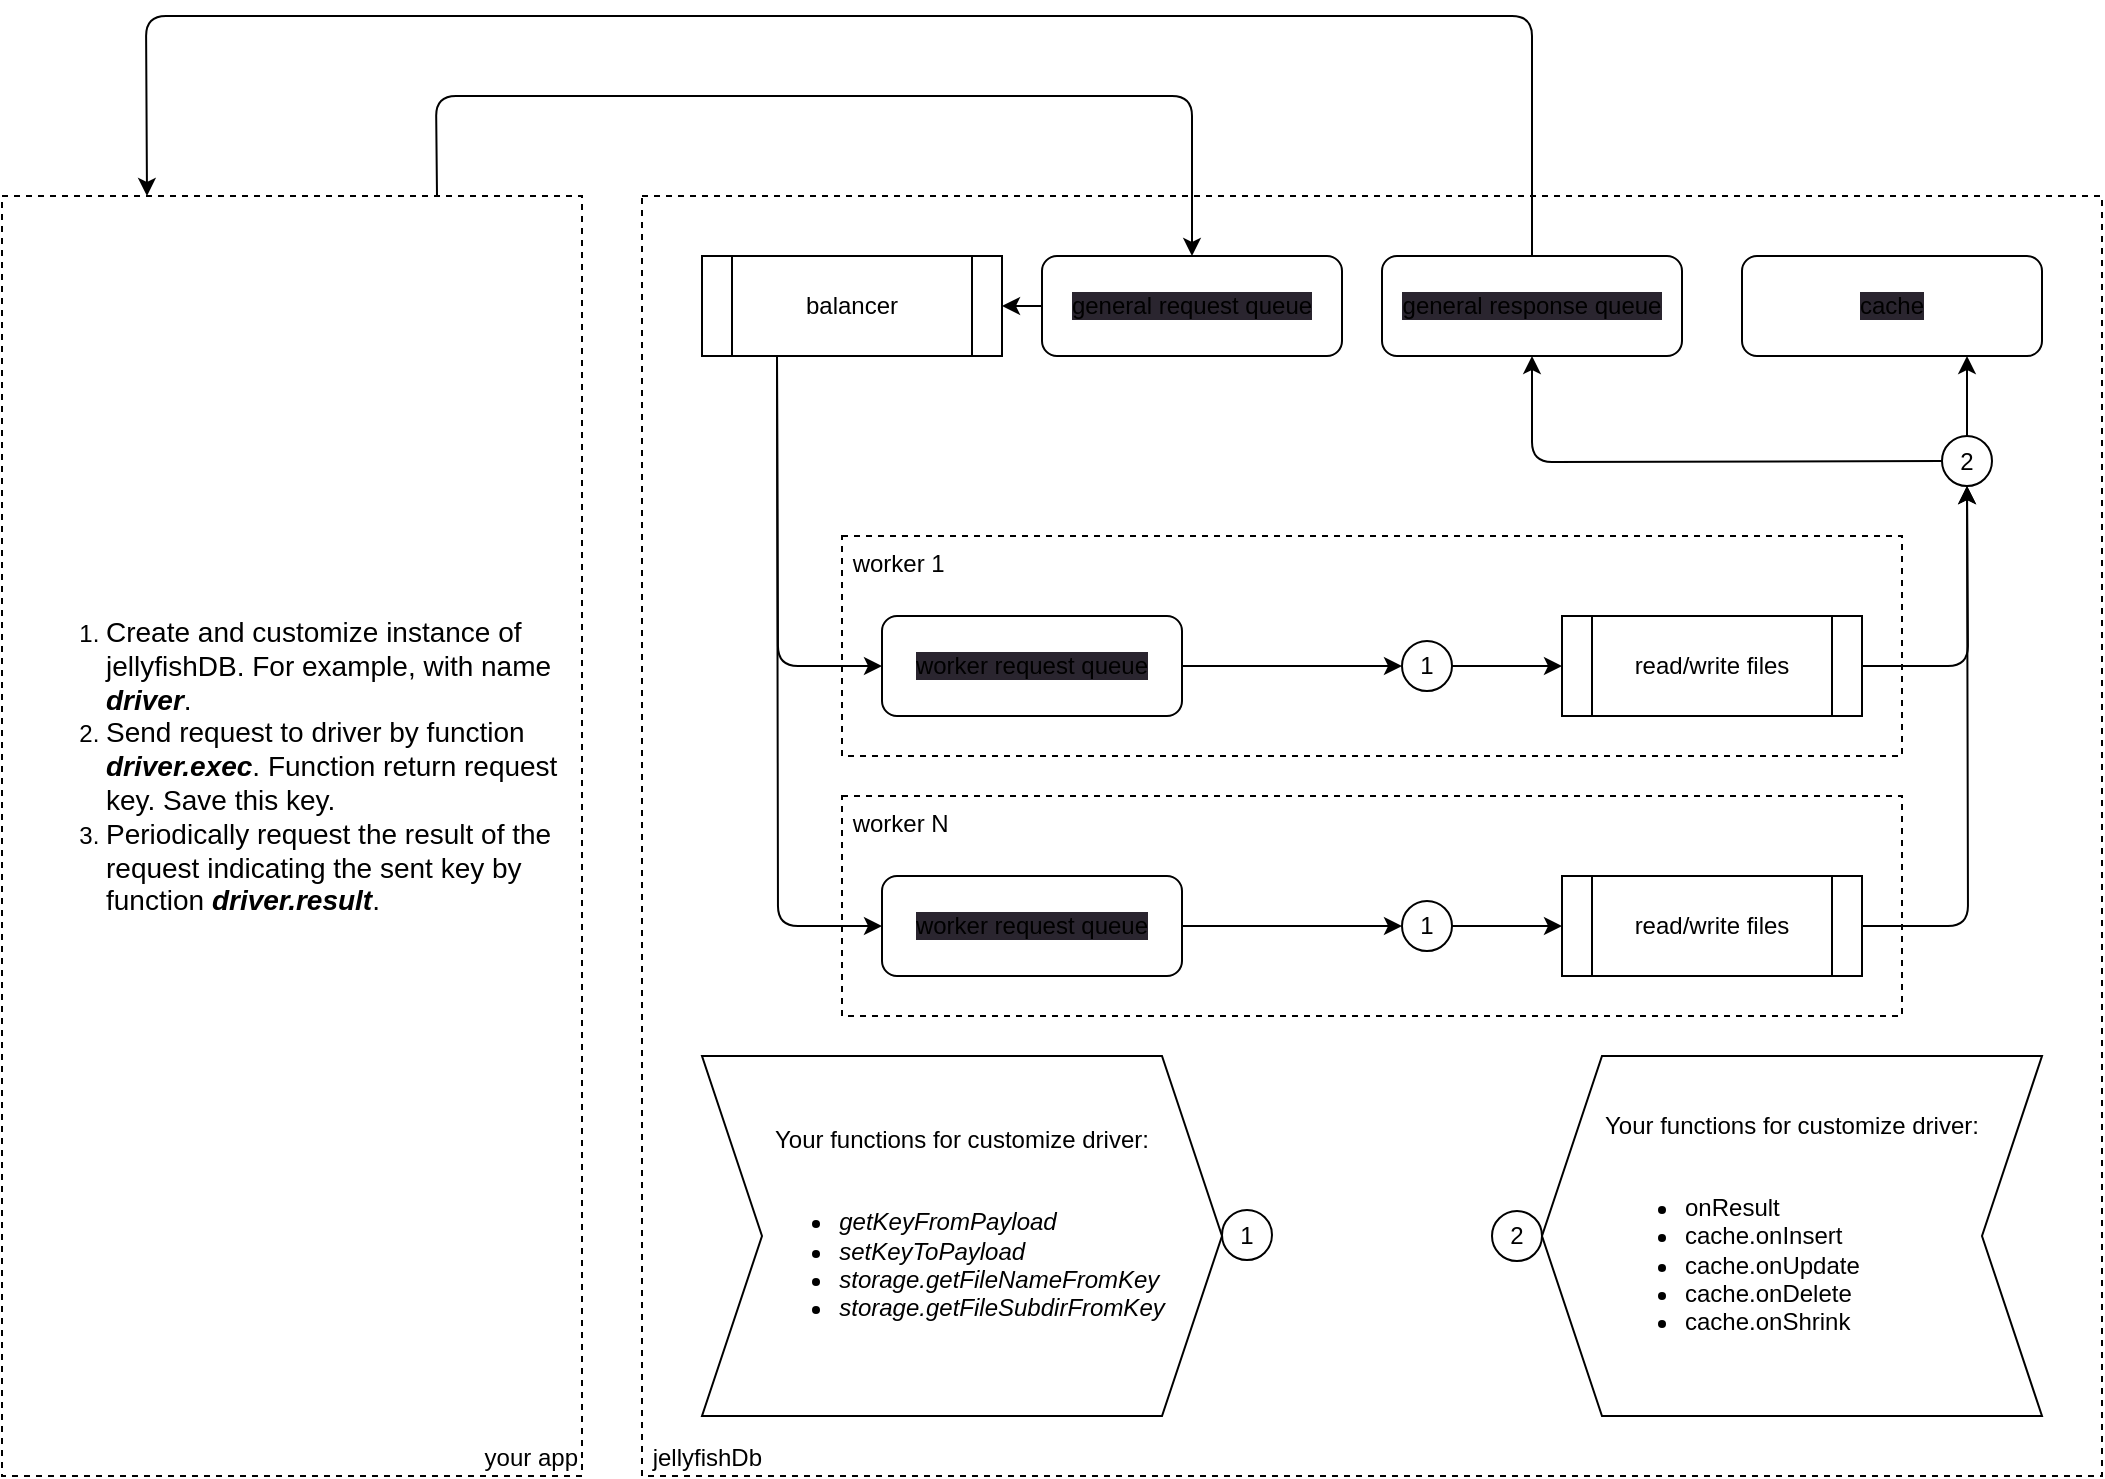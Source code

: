<mxfile>
    <diagram id="PX2iHWLnZ7FmueFJgLCc" name="Page-1">
        <mxGraphModel dx="2491" dy="1007" grid="1" gridSize="10" guides="1" tooltips="1" connect="1" arrows="1" fold="1" page="1" pageScale="1" pageWidth="1100" pageHeight="850" math="0" shadow="0">
            <root>
                <mxCell id="0"/>
                <mxCell id="1" parent="0"/>
                <mxCell id="63" value="&amp;nbsp;jellyfishDb" style="rounded=0;whiteSpace=wrap;html=1;shadow=0;labelBackgroundColor=default;sketch=0;fillStyle=auto;fontFamily=Helvetica;fontSize=12;dashed=1;verticalAlign=bottom;align=left;" vertex="1" parent="1">
                    <mxGeometry x="350" y="150" width="730" height="640" as="geometry"/>
                </mxCell>
                <mxCell id="5" value="&amp;nbsp;worker 1" style="rounded=0;whiteSpace=wrap;html=1;align=left;imageVerticalAlign=middle;verticalAlign=top;fillStyle=auto;dashed=1;" vertex="1" parent="1">
                    <mxGeometry x="450" y="320" width="530" height="110" as="geometry"/>
                </mxCell>
                <mxCell id="46" style="edgeStyle=none;html=1;exitX=1;exitY=0.5;exitDx=0;exitDy=0;entryX=0.5;entryY=1;entryDx=0;entryDy=0;fontFamily=Helvetica;fontSize=12;" edge="1" parent="1" source="10" target="45">
                    <mxGeometry relative="1" as="geometry">
                        <Array as="points">
                            <mxPoint x="1013" y="385"/>
                        </Array>
                    </mxGeometry>
                </mxCell>
                <mxCell id="10" value="read/write files" style="shape=process;whiteSpace=wrap;backgroundOutline=1;" vertex="1" parent="1">
                    <mxGeometry x="810" y="360" width="150" height="50" as="geometry"/>
                </mxCell>
                <mxCell id="58" style="edgeStyle=none;html=1;exitX=0.25;exitY=1;exitDx=0;exitDy=0;entryX=0;entryY=0.5;entryDx=0;entryDy=0;fontFamily=Helvetica;fontSize=12;" edge="1" parent="1" source="15" target="51">
                    <mxGeometry relative="1" as="geometry">
                        <Array as="points">
                            <mxPoint x="418" y="385"/>
                        </Array>
                    </mxGeometry>
                </mxCell>
                <mxCell id="15" value="balancer" style="shape=process;whiteSpace=wrap;html=1;backgroundOutline=1;" vertex="1" parent="1">
                    <mxGeometry x="380" y="180" width="150" height="50" as="geometry"/>
                </mxCell>
                <mxCell id="20" value="&amp;nbsp;worker N" style="rounded=0;whiteSpace=wrap;html=1;align=left;imageVerticalAlign=middle;verticalAlign=top;fillStyle=auto;dashed=1;" vertex="1" parent="1">
                    <mxGeometry x="450" y="450" width="530" height="110" as="geometry"/>
                </mxCell>
                <mxCell id="47" style="edgeStyle=none;html=1;exitX=1;exitY=0.5;exitDx=0;exitDy=0;entryX=0.5;entryY=1;entryDx=0;entryDy=0;fontFamily=Helvetica;fontSize=12;" edge="1" parent="1" source="22" target="45">
                    <mxGeometry relative="1" as="geometry">
                        <Array as="points">
                            <mxPoint x="1013" y="515"/>
                        </Array>
                    </mxGeometry>
                </mxCell>
                <mxCell id="22" value="read/write files" style="shape=process;whiteSpace=wrap;backgroundOutline=1;" vertex="1" parent="1">
                    <mxGeometry x="810" y="490" width="150" height="50" as="geometry"/>
                </mxCell>
                <mxCell id="29" value="Your functions for customize driver:&lt;br&gt;&lt;br&gt;&lt;ul&gt;&lt;li style=&quot;text-align: left;&quot;&gt;&lt;i&gt;getKeyFromPayload&lt;/i&gt;&lt;/li&gt;&lt;li style=&quot;text-align: left;&quot;&gt;&lt;i&gt;setKeyToPayload&lt;/i&gt;&lt;/li&gt;&lt;li style=&quot;text-align: left;&quot;&gt;&lt;i&gt;storage.getFileNameFromKey&lt;/i&gt;&lt;/li&gt;&lt;li style=&quot;text-align: left;&quot;&gt;&lt;i&gt;storage.getFileSubdirFromKey&lt;/i&gt;&lt;/li&gt;&lt;/ul&gt;" style="shape=step;perimeter=stepPerimeter;whiteSpace=wrap;fixedSize=1;fillStyle=auto;labelBackgroundColor=none;size=30;shadow=0;rounded=0;flipH=0;align=center;fontStyle=0;html=1;flipV=0;" vertex="1" parent="1">
                    <mxGeometry x="380" y="580" width="260" height="180" as="geometry"/>
                </mxCell>
                <mxCell id="30" value="Your functions for customize driver:&lt;br&gt;&lt;br&gt;&lt;ul&gt;&lt;li style=&quot;text-align: left;&quot;&gt;onResult&lt;/li&gt;&lt;li style=&quot;text-align: left;&quot;&gt;cache.onInsert&lt;/li&gt;&lt;li style=&quot;text-align: left;&quot;&gt;cache.onUpdate&lt;/li&gt;&lt;li style=&quot;text-align: left;&quot;&gt;cache.onDelete&lt;/li&gt;&lt;li style=&quot;text-align: left;&quot;&gt;cache.onShrink&lt;/li&gt;&lt;/ul&gt;" style="shape=step;perimeter=stepPerimeter;fixedSize=1;fillStyle=auto;labelBackgroundColor=default;size=30;shadow=0;rounded=0;flipH=1;whiteSpace=wrap;html=1;flipV=1;" vertex="1" parent="1">
                    <mxGeometry x="800" y="580" width="250" height="180" as="geometry"/>
                </mxCell>
                <mxCell id="36" style="edgeStyle=none;html=1;exitX=1;exitY=0.5;exitDx=0;exitDy=0;entryX=0;entryY=0.5;entryDx=0;entryDy=0;fontFamily=Helvetica;fontSize=12;" edge="1" parent="1" source="34" target="10">
                    <mxGeometry relative="1" as="geometry"/>
                </mxCell>
                <mxCell id="34" value="1" style="ellipse;whiteSpace=wrap;html=1;aspect=fixed;rounded=0;shadow=0;labelBackgroundColor=default;sketch=0;fillStyle=auto;fontFamily=Helvetica;fontSize=12;align=center;verticalAlign=middle;" vertex="1" parent="1">
                    <mxGeometry x="730" y="372.5" width="25" height="25" as="geometry"/>
                </mxCell>
                <mxCell id="40" style="edgeStyle=none;html=1;exitX=1;exitY=0.5;exitDx=0;exitDy=0;entryX=0;entryY=0.5;entryDx=0;entryDy=0;fontFamily=Helvetica;fontSize=12;" edge="1" parent="1" source="38" target="22">
                    <mxGeometry relative="1" as="geometry"/>
                </mxCell>
                <mxCell id="38" value="1" style="ellipse;whiteSpace=wrap;html=1;aspect=fixed;rounded=0;shadow=0;labelBackgroundColor=default;sketch=0;fillStyle=auto;fontFamily=Helvetica;fontSize=12;" vertex="1" parent="1">
                    <mxGeometry x="730" y="502.5" width="25" height="25" as="geometry"/>
                </mxCell>
                <mxCell id="56" style="edgeStyle=none;html=1;exitX=0.5;exitY=0;exitDx=0;exitDy=0;entryX=0.75;entryY=1;entryDx=0;entryDy=0;fontFamily=Helvetica;fontSize=12;" edge="1" parent="1" source="45" target="55">
                    <mxGeometry relative="1" as="geometry"/>
                </mxCell>
                <mxCell id="57" style="edgeStyle=none;html=1;exitX=0;exitY=0.5;exitDx=0;exitDy=0;entryX=0.5;entryY=1;entryDx=0;entryDy=0;fontFamily=Helvetica;fontSize=12;" edge="1" parent="1" source="45" target="50">
                    <mxGeometry relative="1" as="geometry">
                        <Array as="points">
                            <mxPoint x="795" y="283"/>
                        </Array>
                    </mxGeometry>
                </mxCell>
                <mxCell id="45" value="2" style="ellipse;whiteSpace=wrap;html=1;aspect=fixed;rounded=0;shadow=0;labelBackgroundColor=default;sketch=0;fillStyle=auto;fontFamily=Helvetica;fontSize=12;align=center;verticalAlign=middle;" vertex="1" parent="1">
                    <mxGeometry x="1000" y="270" width="25" height="25" as="geometry"/>
                </mxCell>
                <mxCell id="60" style="edgeStyle=none;html=1;exitX=0;exitY=0.5;exitDx=0;exitDy=0;fontFamily=Helvetica;fontSize=12;" edge="1" parent="1" source="49" target="15">
                    <mxGeometry relative="1" as="geometry"/>
                </mxCell>
                <mxCell id="49" value="&lt;span style=&quot;background-color: rgb(42, 37, 47);&quot;&gt;general request queue&lt;/span&gt;" style="rounded=1;whiteSpace=wrap;html=1;shadow=0;labelBackgroundColor=default;sketch=0;fillStyle=auto;fontFamily=Helvetica;fontSize=12;" vertex="1" parent="1">
                    <mxGeometry x="550" y="180" width="150" height="50" as="geometry"/>
                </mxCell>
                <mxCell id="67" style="edgeStyle=none;html=1;exitX=0.5;exitY=0;exitDx=0;exitDy=0;entryX=0.25;entryY=0;entryDx=0;entryDy=0;fontFamily=Helvetica;fontSize=12;" edge="1" parent="1" source="50" target="64">
                    <mxGeometry relative="1" as="geometry">
                        <Array as="points">
                            <mxPoint x="795" y="60"/>
                            <mxPoint x="102" y="60"/>
                        </Array>
                    </mxGeometry>
                </mxCell>
                <mxCell id="50" value="&lt;span style=&quot;background-color: rgb(42, 37, 47);&quot;&gt;general response queue&lt;/span&gt;" style="rounded=1;whiteSpace=wrap;html=1;shadow=0;labelBackgroundColor=default;sketch=0;fillStyle=auto;fontFamily=Helvetica;fontSize=12;" vertex="1" parent="1">
                    <mxGeometry x="720" y="180" width="150" height="50" as="geometry"/>
                </mxCell>
                <mxCell id="53" style="edgeStyle=none;html=1;exitX=1;exitY=0.5;exitDx=0;exitDy=0;fontFamily=Helvetica;fontSize=12;" edge="1" parent="1" source="51" target="34">
                    <mxGeometry relative="1" as="geometry"/>
                </mxCell>
                <mxCell id="51" value="&lt;span style=&quot;background-color: rgb(42, 37, 47);&quot;&gt;worker request queue&lt;/span&gt;" style="rounded=1;whiteSpace=wrap;html=1;shadow=0;labelBackgroundColor=default;sketch=0;fillStyle=auto;fontFamily=Helvetica;fontSize=12;" vertex="1" parent="1">
                    <mxGeometry x="470" y="360" width="150" height="50" as="geometry"/>
                </mxCell>
                <mxCell id="54" style="edgeStyle=none;html=1;exitX=1;exitY=0.5;exitDx=0;exitDy=0;entryX=0;entryY=0.5;entryDx=0;entryDy=0;fontFamily=Helvetica;fontSize=12;" edge="1" parent="1" source="52" target="38">
                    <mxGeometry relative="1" as="geometry"/>
                </mxCell>
                <mxCell id="52" value="&lt;span style=&quot;background-color: rgb(42, 37, 47);&quot;&gt;worker request queue&lt;/span&gt;" style="rounded=1;whiteSpace=wrap;html=1;shadow=0;labelBackgroundColor=default;sketch=0;fillStyle=auto;fontFamily=Helvetica;fontSize=12;" vertex="1" parent="1">
                    <mxGeometry x="470" y="490" width="150" height="50" as="geometry"/>
                </mxCell>
                <mxCell id="55" value="&lt;span style=&quot;background-color: rgb(42, 37, 47);&quot;&gt;cache&lt;/span&gt;" style="rounded=1;whiteSpace=wrap;html=1;shadow=0;labelBackgroundColor=default;sketch=0;fillStyle=auto;fontFamily=Helvetica;fontSize=12;" vertex="1" parent="1">
                    <mxGeometry x="900" y="180" width="150" height="50" as="geometry"/>
                </mxCell>
                <mxCell id="59" style="edgeStyle=none;html=1;exitX=0.25;exitY=1;exitDx=0;exitDy=0;entryX=0;entryY=0.5;entryDx=0;entryDy=0;fontFamily=Helvetica;fontSize=12;" edge="1" parent="1" source="15" target="52">
                    <mxGeometry relative="1" as="geometry">
                        <Array as="points">
                            <mxPoint x="418" y="515"/>
                        </Array>
                    </mxGeometry>
                </mxCell>
                <mxCell id="61" value="1" style="ellipse;whiteSpace=wrap;html=1;aspect=fixed;rounded=0;shadow=0;labelBackgroundColor=default;sketch=0;fillStyle=auto;fontFamily=Helvetica;fontSize=12;align=center;verticalAlign=middle;" vertex="1" parent="1">
                    <mxGeometry x="640" y="657" width="25" height="25" as="geometry"/>
                </mxCell>
                <mxCell id="62" value="2" style="ellipse;whiteSpace=wrap;html=1;aspect=fixed;rounded=0;shadow=0;labelBackgroundColor=default;sketch=0;fillStyle=auto;fontFamily=Helvetica;fontSize=12;align=center;verticalAlign=middle;" vertex="1" parent="1">
                    <mxGeometry x="775" y="657.5" width="25" height="25" as="geometry"/>
                </mxCell>
                <mxCell id="65" style="edgeStyle=none;html=1;exitX=0.75;exitY=0;exitDx=0;exitDy=0;entryX=0.5;entryY=0;entryDx=0;entryDy=0;fontFamily=Helvetica;fontSize=12;" edge="1" parent="1" source="64" target="49">
                    <mxGeometry relative="1" as="geometry">
                        <Array as="points">
                            <mxPoint x="247" y="100"/>
                            <mxPoint x="625" y="100"/>
                        </Array>
                    </mxGeometry>
                </mxCell>
                <mxCell id="64" value="your app" style="rounded=0;whiteSpace=wrap;html=1;shadow=0;labelBackgroundColor=default;sketch=0;fillStyle=auto;fontFamily=Helvetica;fontSize=12;dashed=1;verticalAlign=bottom;align=right;" vertex="1" parent="1">
                    <mxGeometry x="30" y="150" width="290" height="640" as="geometry"/>
                </mxCell>
                <mxCell id="68" value="&lt;ol&gt;&lt;li&gt;&lt;font style=&quot;font-size: 14px;&quot;&gt;Create and customize instance of jellyfishDB. For example, with name &lt;i&gt;&lt;b&gt;driver&lt;/b&gt;&lt;/i&gt;.&amp;nbsp;&lt;/font&gt;&lt;/li&gt;&lt;li&gt;&lt;font style=&quot;font-size: 14px;&quot;&gt;Send request to driver by function &lt;b&gt;&lt;i&gt;driver.exec&lt;/i&gt;&lt;/b&gt;. Function return request key. Save this key.&lt;/font&gt;&lt;/li&gt;&lt;li&gt;&lt;font style=&quot;font-size: 14px;&quot;&gt;Periodically request the result of the request indicating the sent key by function &lt;b&gt;&lt;i&gt;driver.result&lt;/i&gt;&lt;/b&gt;.&lt;/font&gt;&lt;/li&gt;&lt;/ol&gt;" style="text;html=1;strokeColor=none;fillColor=none;align=left;verticalAlign=middle;whiteSpace=wrap;rounded=0;shadow=0;dashed=1;labelBackgroundColor=default;sketch=0;fillStyle=auto;fontFamily=Helvetica;fontSize=12;" vertex="1" parent="1">
                    <mxGeometry x="40" y="250" width="270" height="370" as="geometry"/>
                </mxCell>
            </root>
        </mxGraphModel>
    </diagram>
</mxfile>